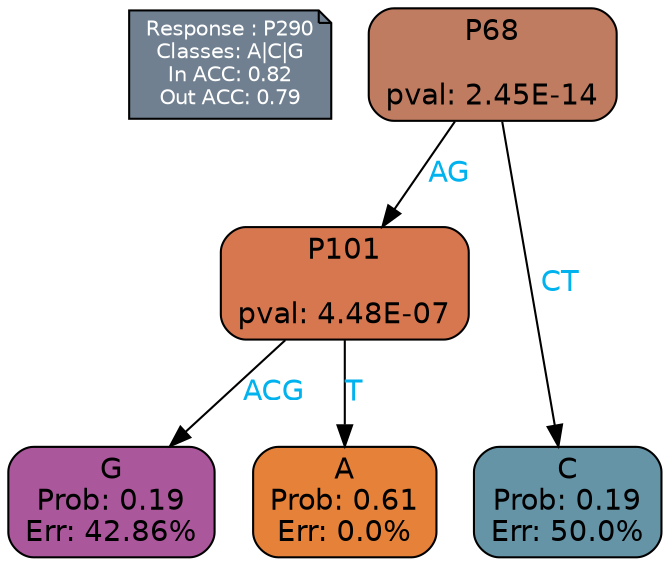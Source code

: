 digraph Tree {
node [shape=box, style="filled, rounded", color="black", fontname=helvetica] ;
graph [ranksep=equally, splines=polylines, bgcolor=transparent, dpi=600] ;
edge [fontname=helvetica] ;
LEGEND [label="Response : P290
Classes: A|C|G
In ACC: 0.82
Out ACC: 0.79
",shape=note,align=left,style=filled,fillcolor="slategray",fontcolor="white",fontsize=10];1 [label="P68

pval: 2.45E-14", fillcolor="#c07c61"] ;
2 [label="P101

pval: 4.48E-07", fillcolor="#d77750"] ;
3 [label="G
Prob: 0.19
Err: 42.86%", fillcolor="#ab579b"] ;
4 [label="A
Prob: 0.61
Err: 0.0%", fillcolor="#e58139"] ;
5 [label="C
Prob: 0.19
Err: 50.0%", fillcolor="#6494a6"] ;
1 -> 2 [label="AG",fontcolor=deepskyblue2] ;
1 -> 5 [label="CT",fontcolor=deepskyblue2] ;
2 -> 3 [label="ACG",fontcolor=deepskyblue2] ;
2 -> 4 [label="T",fontcolor=deepskyblue2] ;
{rank = same; 3;4;5;}{rank = same; LEGEND;1;}}